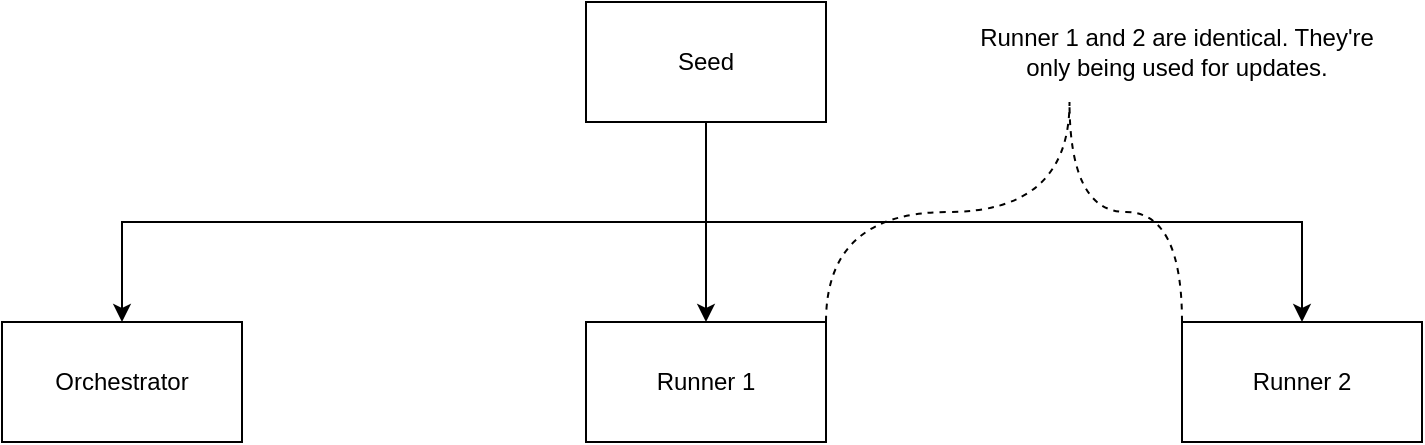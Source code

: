 <mxfile version="12.4.8" type="device"><diagram id="0sqPXCrxGE7nYN6P65Eg" name="Page-1"><mxGraphModel dx="1426" dy="745" grid="1" gridSize="10" guides="1" tooltips="1" connect="1" arrows="1" fold="1" page="1" pageScale="1" pageWidth="850" pageHeight="1100" math="0" shadow="0"><root><mxCell id="0"/><mxCell id="1" parent="0"/><mxCell id="ZK-34tjHpwsbE6pPQ5sY-1" style="edgeStyle=orthogonalEdgeStyle;rounded=0;orthogonalLoop=1;jettySize=auto;html=1;exitX=0.5;exitY=1;exitDx=0;exitDy=0;" parent="1" source="ZK-34tjHpwsbE6pPQ5sY-5" target="ZK-34tjHpwsbE6pPQ5sY-6" edge="1"><mxGeometry relative="1" as="geometry"/></mxCell><mxCell id="ZK-34tjHpwsbE6pPQ5sY-2" style="edgeStyle=orthogonalEdgeStyle;rounded=0;orthogonalLoop=1;jettySize=auto;html=1;exitX=0.5;exitY=1;exitDx=0;exitDy=0;entryX=0.5;entryY=0;entryDx=0;entryDy=0;" parent="1" source="ZK-34tjHpwsbE6pPQ5sY-5" target="ZK-34tjHpwsbE6pPQ5sY-8" edge="1"><mxGeometry relative="1" as="geometry"/></mxCell><mxCell id="ZK-34tjHpwsbE6pPQ5sY-3" style="rounded=0;orthogonalLoop=1;jettySize=auto;html=1;exitX=0.5;exitY=1;exitDx=0;exitDy=0;entryX=0.5;entryY=0;entryDx=0;entryDy=0;endArrow=classic;endFill=1;edgeStyle=orthogonalEdgeStyle;" parent="1" source="ZK-34tjHpwsbE6pPQ5sY-5" target="ZK-34tjHpwsbE6pPQ5sY-10" edge="1"><mxGeometry relative="1" as="geometry"/></mxCell><mxCell id="ZK-34tjHpwsbE6pPQ5sY-5" value="Seed" style="rounded=0;whiteSpace=wrap;html=1;" parent="1" vertex="1"><mxGeometry x="432" y="30" width="120" height="60" as="geometry"/></mxCell><mxCell id="ZK-34tjHpwsbE6pPQ5sY-6" value="Orchestrator" style="rounded=0;whiteSpace=wrap;html=1;" parent="1" vertex="1"><mxGeometry x="140" y="190" width="120" height="60" as="geometry"/></mxCell><mxCell id="ZK-34tjHpwsbE6pPQ5sY-14" style="edgeStyle=orthogonalEdgeStyle;curved=1;rounded=0;orthogonalLoop=1;jettySize=auto;html=1;exitX=1;exitY=0;exitDx=0;exitDy=0;entryX=0.25;entryY=1;entryDx=0;entryDy=0;dashed=1;endArrow=none;endFill=0;" parent="1" source="ZK-34tjHpwsbE6pPQ5sY-8" target="ZK-34tjHpwsbE6pPQ5sY-11" edge="1"><mxGeometry relative="1" as="geometry"/></mxCell><mxCell id="ZK-34tjHpwsbE6pPQ5sY-8" value="Runner 1" style="rounded=0;whiteSpace=wrap;html=1;" parent="1" vertex="1"><mxGeometry x="432" y="190" width="120" height="60" as="geometry"/></mxCell><mxCell id="ZK-34tjHpwsbE6pPQ5sY-13" style="edgeStyle=orthogonalEdgeStyle;rounded=0;orthogonalLoop=1;jettySize=auto;html=1;exitX=0;exitY=0;exitDx=0;exitDy=0;entryX=0.25;entryY=1;entryDx=0;entryDy=0;curved=1;dashed=1;endArrow=none;endFill=0;" parent="1" source="ZK-34tjHpwsbE6pPQ5sY-10" target="ZK-34tjHpwsbE6pPQ5sY-11" edge="1"><mxGeometry relative="1" as="geometry"/></mxCell><mxCell id="ZK-34tjHpwsbE6pPQ5sY-10" value="Runner 2" style="rounded=0;whiteSpace=wrap;html=1;" parent="1" vertex="1"><mxGeometry x="730" y="190" width="120" height="60" as="geometry"/></mxCell><mxCell id="ZK-34tjHpwsbE6pPQ5sY-11" value="Runner 1 and 2 are identical. They're only being used for updates." style="text;html=1;strokeColor=none;fillColor=none;align=center;verticalAlign=middle;whiteSpace=wrap;rounded=0;" parent="1" vertex="1"><mxGeometry x="620" y="30" width="215" height="50" as="geometry"/></mxCell></root></mxGraphModel></diagram></mxfile>